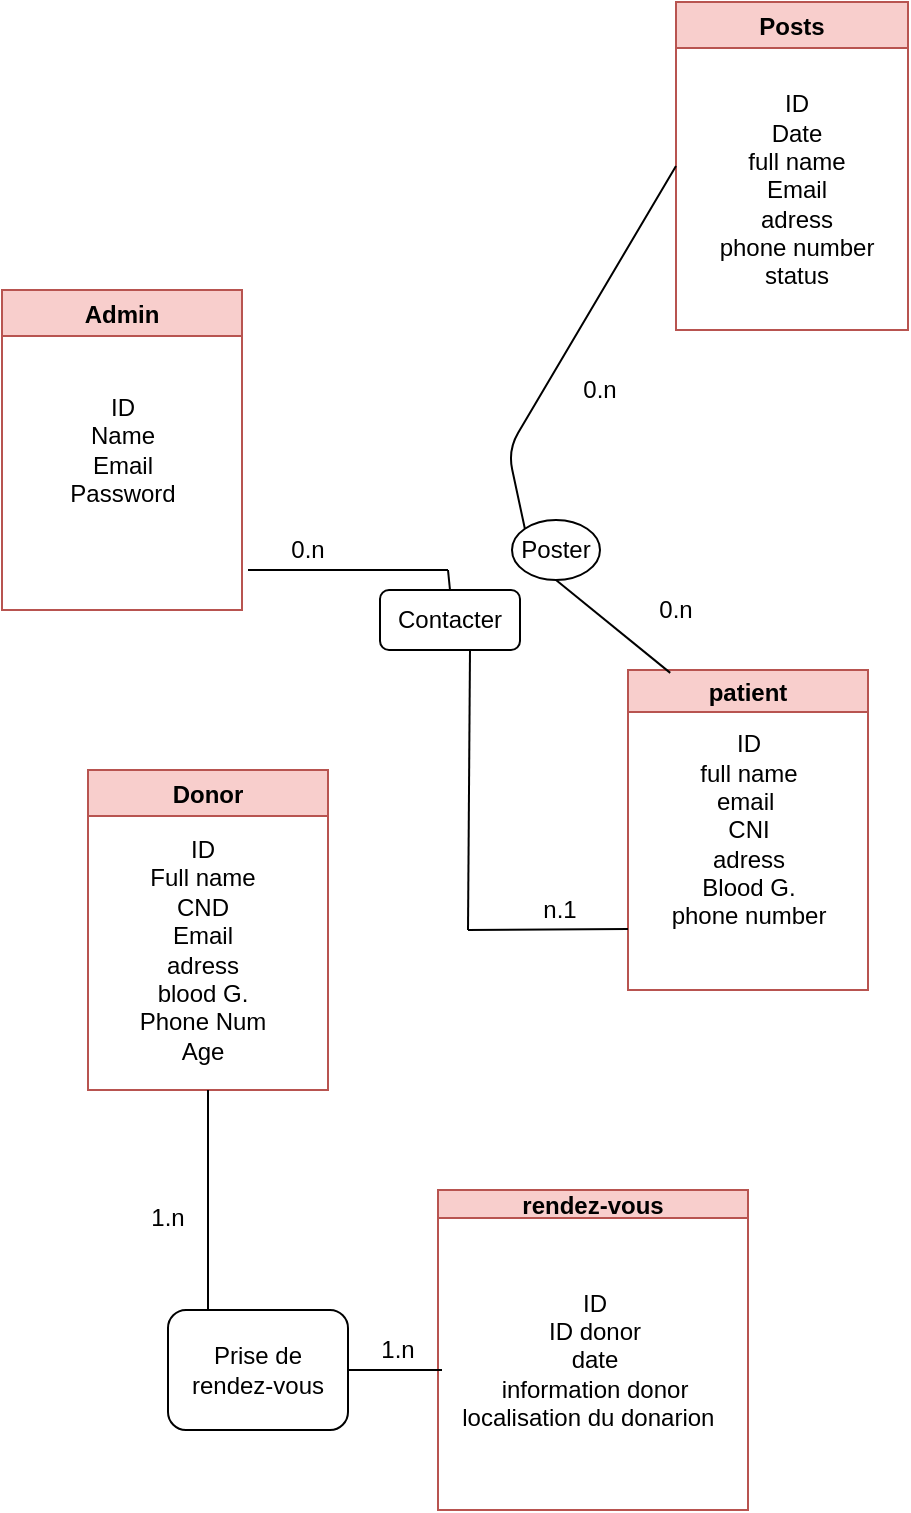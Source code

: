 <mxfile version="12.2.4" pages="1"><diagram id="N2m2I6a8Cq0E3Yf_J9qV" name="Page-1"><mxGraphModel dx="423" dy="1417" grid="1" gridSize="10" guides="1" tooltips="1" connect="1" arrows="1" fold="1" page="1" pageScale="1" pageWidth="827" pageHeight="1169" math="0" shadow="0"><root><mxCell id="0"/><mxCell id="1" parent="0"/><mxCell id="2" value="Admin" style="swimlane;fillColor=#f8cecc;strokeColor=#b85450;" parent="1" vertex="1"><mxGeometry x="77" y="80" width="120" height="160" as="geometry"/></mxCell><mxCell id="3" value="ID&lt;br&gt;Name&lt;br&gt;Email&lt;br&gt;Password" style="text;html=1;align=center;verticalAlign=middle;resizable=0;points=[];autosize=1;" parent="2" vertex="1"><mxGeometry x="25" y="50" width="70" height="60" as="geometry"/></mxCell><mxCell id="4" value="Posts" style="swimlane;fillColor=#f8cecc;strokeColor=#b85450;" parent="1" vertex="1"><mxGeometry x="414" y="-64" width="116" height="164" as="geometry"/></mxCell><mxCell id="5" value="ID&lt;br&gt;Date&lt;br&gt;full name&lt;br&gt;Email&lt;br&gt;adress&lt;br&gt;phone number&lt;br&gt;status" style="text;html=1;align=center;verticalAlign=middle;resizable=0;points=[];autosize=1;" parent="4" vertex="1"><mxGeometry x="15" y="44" width="90" height="100" as="geometry"/></mxCell><mxCell id="6" value="Donor" style="swimlane;fillColor=#f8cecc;strokeColor=#b85450;" parent="1" vertex="1"><mxGeometry x="120" y="320" width="120" height="160" as="geometry"/></mxCell><mxCell id="7" value="ID&lt;br&gt;Full name&lt;br&gt;CND&lt;br&gt;Email&lt;br&gt;adress&lt;br&gt;blood G.&lt;br&gt;Phone Num&lt;br&gt;Age" style="text;html=1;align=center;verticalAlign=middle;resizable=0;points=[];autosize=1;" parent="6" vertex="1"><mxGeometry x="17" y="30" width="80" height="120" as="geometry"/></mxCell><mxCell id="14" value="rendez-vous" style="swimlane;startSize=14;fillColor=#f8cecc;strokeColor=#b85450;" parent="1" vertex="1"><mxGeometry x="295" y="530" width="155" height="160" as="geometry"/></mxCell><mxCell id="15" value="ID&lt;br&gt;ID donor&lt;br&gt;date&lt;br&gt;information donor&lt;br&gt;localisation du donarion&amp;nbsp;&amp;nbsp;" style="text;html=1;align=center;verticalAlign=middle;resizable=0;points=[];autosize=1;" parent="14" vertex="1"><mxGeometry x="2.5" y="45" width="150" height="80" as="geometry"/></mxCell><mxCell id="17" value="Poster" style="ellipse;whiteSpace=wrap;html=1;" parent="1" vertex="1"><mxGeometry x="332" y="195" width="44" height="30" as="geometry"/></mxCell><mxCell id="23" value="Contacter" style="rounded=1;whiteSpace=wrap;html=1;" parent="1" vertex="1"><mxGeometry x="266" y="230" width="70" height="30" as="geometry"/></mxCell><mxCell id="24" value="" style="endArrow=none;html=1;" parent="1" edge="1"><mxGeometry width="50" height="50" relative="1" as="geometry"><mxPoint x="200" y="220" as="sourcePoint"/><mxPoint x="300" y="220" as="targetPoint"/></mxGeometry></mxCell><mxCell id="25" value="" style="endArrow=none;html=1;exitX=0.5;exitY=0;exitDx=0;exitDy=0;" parent="1" source="23" edge="1"><mxGeometry width="50" height="50" relative="1" as="geometry"><mxPoint x="290" y="260" as="sourcePoint"/><mxPoint x="300" y="220" as="targetPoint"/></mxGeometry></mxCell><mxCell id="27" value="patient" style="swimlane;fillColor=#f8cecc;strokeColor=#b85450;startSize=21;" parent="1" vertex="1"><mxGeometry x="390" y="270" width="120" height="160" as="geometry"/></mxCell><mxCell id="28" value="ID&lt;br&gt;full name&lt;br&gt;email&amp;nbsp;&lt;br&gt;CNI&lt;br&gt;adress&lt;br&gt;Blood G.&lt;br&gt;phone number&lt;br&gt;" style="text;html=1;align=center;verticalAlign=middle;resizable=0;points=[];autosize=1;" parent="27" vertex="1"><mxGeometry x="15" y="30" width="90" height="100" as="geometry"/></mxCell><mxCell id="31" value="" style="endArrow=none;html=1;" parent="1" edge="1"><mxGeometry width="50" height="50" relative="1" as="geometry"><mxPoint x="310" y="400" as="sourcePoint"/><mxPoint x="311" y="260" as="targetPoint"/></mxGeometry></mxCell><mxCell id="32" value="" style="endArrow=none;html=1;" parent="1" edge="1"><mxGeometry width="50" height="50" relative="1" as="geometry"><mxPoint x="310" y="400" as="sourcePoint"/><mxPoint x="390" y="399.5" as="targetPoint"/></mxGeometry></mxCell><mxCell id="33" value="" style="endArrow=none;html=1;entryX=0;entryY=0.5;entryDx=0;entryDy=0;exitX=0;exitY=0;exitDx=0;exitDy=0;" parent="1" target="4" edge="1" source="17"><mxGeometry width="50" height="50" relative="1" as="geometry"><mxPoint x="330" y="160" as="sourcePoint"/><mxPoint x="300" y="210" as="targetPoint"/><Array as="points"><mxPoint x="330" y="160"/></Array></mxGeometry></mxCell><mxCell id="36" value="" style="endArrow=none;html=1;entryX=0.5;entryY=1;entryDx=0;entryDy=0;" parent="1" target="6" edge="1"><mxGeometry width="50" height="50" relative="1" as="geometry"><mxPoint x="180" y="600" as="sourcePoint"/><mxPoint x="130" y="670" as="targetPoint"/></mxGeometry></mxCell><mxCell id="37" value="" style="endArrow=none;html=1;exitX=1;exitY=0.5;exitDx=0;exitDy=0;" parent="1" source="40" edge="1"><mxGeometry width="50" height="50" relative="1" as="geometry"><mxPoint x="240" y="598" as="sourcePoint"/><mxPoint x="297" y="620" as="targetPoint"/></mxGeometry></mxCell><mxCell id="40" value="" style="rounded=1;whiteSpace=wrap;html=1;" parent="1" vertex="1"><mxGeometry x="160" y="590" width="90" height="60" as="geometry"/></mxCell><mxCell id="41" value="Prise de rendez-vous" style="text;html=1;strokeColor=none;fillColor=none;align=center;verticalAlign=middle;whiteSpace=wrap;rounded=0;" parent="1" vertex="1"><mxGeometry x="170" y="610" width="70" height="20" as="geometry"/></mxCell><mxCell id="49" value="0.n" style="text;html=1;strokeColor=none;fillColor=none;align=center;verticalAlign=middle;whiteSpace=wrap;rounded=0;" parent="1" vertex="1"><mxGeometry x="210" y="200" width="40" height="20" as="geometry"/></mxCell><mxCell id="50" value="0.n" style="text;html=1;strokeColor=none;fillColor=none;align=center;verticalAlign=middle;whiteSpace=wrap;rounded=0;" parent="1" vertex="1"><mxGeometry x="394" y="230" width="40" height="20" as="geometry"/></mxCell><mxCell id="55" value="0.n" style="text;html=1;strokeColor=none;fillColor=none;align=center;verticalAlign=middle;whiteSpace=wrap;rounded=0;" parent="1" vertex="1"><mxGeometry x="356" y="120" width="40" height="20" as="geometry"/></mxCell><mxCell id="57" value="n.1" style="text;html=1;strokeColor=none;fillColor=none;align=center;verticalAlign=middle;whiteSpace=wrap;rounded=0;" parent="1" vertex="1"><mxGeometry x="336" y="380" width="40" height="20" as="geometry"/></mxCell><mxCell id="58" value="1.n" style="text;html=1;strokeColor=none;fillColor=none;align=center;verticalAlign=middle;whiteSpace=wrap;rounded=0;" parent="1" vertex="1"><mxGeometry x="140" y="533.5" width="40" height="20" as="geometry"/></mxCell><mxCell id="59" value="1.n" style="text;html=1;strokeColor=none;fillColor=none;align=center;verticalAlign=middle;whiteSpace=wrap;rounded=0;" parent="1" vertex="1"><mxGeometry x="255" y="600" width="40" height="20" as="geometry"/></mxCell><mxCell id="61" value="" style="endArrow=none;html=1;exitX=0.5;exitY=1;exitDx=0;exitDy=0;entryX=0.176;entryY=0.009;entryDx=0;entryDy=0;entryPerimeter=0;" edge="1" parent="1" source="17" target="27"><mxGeometry width="50" height="50" relative="1" as="geometry"><mxPoint x="80" y="760" as="sourcePoint"/><mxPoint x="260" y="520" as="targetPoint"/></mxGeometry></mxCell></root></mxGraphModel></diagram></mxfile>